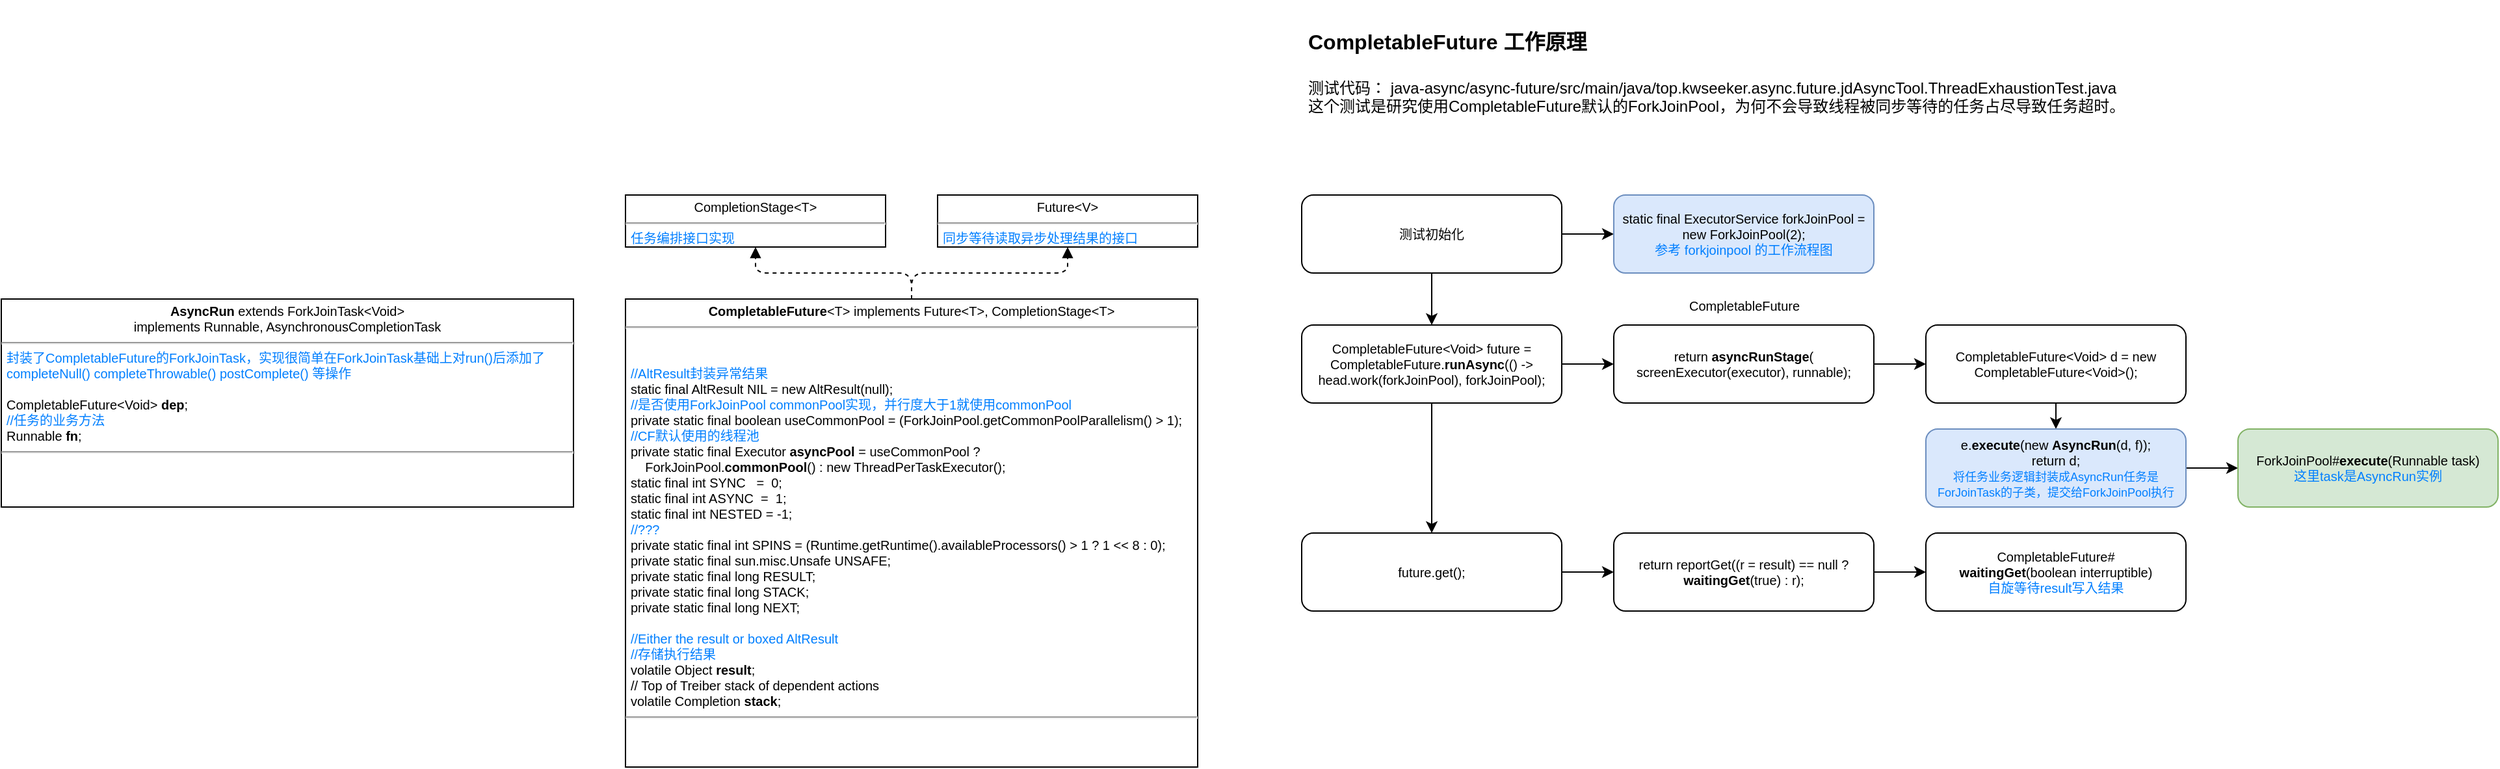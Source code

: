 <mxfile version="21.6.5" type="device">
  <diagram name="第 1 页" id="1pW2kvjGfipRLgd_ogxb">
    <mxGraphModel dx="-2113" dy="733" grid="1" gridSize="10" guides="1" tooltips="1" connect="1" arrows="1" fold="1" page="1" pageScale="1" pageWidth="827" pageHeight="1169" math="0" shadow="0">
      <root>
        <mxCell id="0" />
        <mxCell id="1" parent="0" />
        <mxCell id="Jc6cqmUtGkEXaGz-iM8d-1" value="&lt;h1&gt;&lt;font style=&quot;font-size: 16px;&quot;&gt;CompletableFuture 工作原理&lt;/font&gt;&lt;/h1&gt;&lt;div style=&quot;&quot;&gt;&lt;font style=&quot;font-size: 12px;&quot;&gt;测试代码： java-async/async-future/src/main/java/top.kwseeker.async.future.jdAsyncTool.ThreadExhaustionTest.java&lt;br&gt;这个测试是研究使用CompletableFuture默认的ForkJoinPool，为何不会导致线程被同步等待的任务占尽导致任务超时。&lt;/font&gt;&lt;/div&gt;&lt;div style=&quot;&quot;&gt;&lt;font style=&quot;font-size: 12px;&quot;&gt;&lt;br&gt;&lt;/font&gt;&lt;/div&gt;" style="text;html=1;strokeColor=none;fillColor=none;spacing=5;spacingTop=-20;whiteSpace=wrap;overflow=hidden;rounded=0;verticalAlign=top;" vertex="1" parent="1">
          <mxGeometry x="5000" y="20" width="760" height="100" as="geometry" />
        </mxCell>
        <mxCell id="Jc6cqmUtGkEXaGz-iM8d-4" value="" style="edgeStyle=orthogonalEdgeStyle;rounded=1;orthogonalLoop=1;jettySize=auto;html=1;fontSize=10;" edge="1" parent="1" source="Jc6cqmUtGkEXaGz-iM8d-2" target="Jc6cqmUtGkEXaGz-iM8d-3">
          <mxGeometry relative="1" as="geometry" />
        </mxCell>
        <mxCell id="Jc6cqmUtGkEXaGz-iM8d-6" value="" style="edgeStyle=orthogonalEdgeStyle;rounded=1;orthogonalLoop=1;jettySize=auto;html=1;fontSize=10;" edge="1" parent="1" source="Jc6cqmUtGkEXaGz-iM8d-2" target="Jc6cqmUtGkEXaGz-iM8d-5">
          <mxGeometry relative="1" as="geometry" />
        </mxCell>
        <mxCell id="Jc6cqmUtGkEXaGz-iM8d-2" value="CompletableFuture&amp;lt;Void&amp;gt; future = CompletableFuture.&lt;b style=&quot;font-size: 10px;&quot;&gt;runAsync&lt;/b&gt;(() -&amp;gt; head.work(forkJoinPool), forkJoinPool);" style="rounded=1;whiteSpace=wrap;html=1;fontSize=10;" vertex="1" parent="1">
          <mxGeometry x="5000" y="260" width="200" height="60" as="geometry" />
        </mxCell>
        <mxCell id="Jc6cqmUtGkEXaGz-iM8d-9" value="" style="edgeStyle=orthogonalEdgeStyle;rounded=1;orthogonalLoop=1;jettySize=auto;html=1;fontSize=10;" edge="1" parent="1" source="Jc6cqmUtGkEXaGz-iM8d-3" target="Jc6cqmUtGkEXaGz-iM8d-8">
          <mxGeometry relative="1" as="geometry" />
        </mxCell>
        <mxCell id="Jc6cqmUtGkEXaGz-iM8d-3" value="return &lt;b&gt;asyncRunStage&lt;/b&gt;(&lt;br&gt;screenExecutor(executor), runnable);" style="rounded=1;whiteSpace=wrap;html=1;fontSize=10;" vertex="1" parent="1">
          <mxGeometry x="5240" y="260" width="200" height="60" as="geometry" />
        </mxCell>
        <mxCell id="Jc6cqmUtGkEXaGz-iM8d-35" value="" style="edgeStyle=orthogonalEdgeStyle;rounded=0;orthogonalLoop=1;jettySize=auto;html=1;" edge="1" parent="1" source="Jc6cqmUtGkEXaGz-iM8d-5" target="Jc6cqmUtGkEXaGz-iM8d-34">
          <mxGeometry relative="1" as="geometry" />
        </mxCell>
        <mxCell id="Jc6cqmUtGkEXaGz-iM8d-5" value="future.get();" style="rounded=1;whiteSpace=wrap;html=1;fontSize=10;" vertex="1" parent="1">
          <mxGeometry x="5000" y="420" width="200" height="60" as="geometry" />
        </mxCell>
        <mxCell id="Jc6cqmUtGkEXaGz-iM8d-7" value="CompletableFuture" style="text;html=1;align=center;verticalAlign=middle;resizable=0;points=[];autosize=1;strokeColor=none;fillColor=none;fontSize=10;" vertex="1" parent="1">
          <mxGeometry x="5285" y="230" width="110" height="30" as="geometry" />
        </mxCell>
        <mxCell id="Jc6cqmUtGkEXaGz-iM8d-11" value="" style="edgeStyle=orthogonalEdgeStyle;rounded=1;orthogonalLoop=1;jettySize=auto;html=1;fontSize=10;" edge="1" parent="1" source="Jc6cqmUtGkEXaGz-iM8d-8" target="Jc6cqmUtGkEXaGz-iM8d-10">
          <mxGeometry relative="1" as="geometry" />
        </mxCell>
        <mxCell id="Jc6cqmUtGkEXaGz-iM8d-8" value="CompletableFuture&amp;lt;Void&amp;gt; d = new CompletableFuture&amp;lt;Void&amp;gt;();" style="rounded=1;whiteSpace=wrap;html=1;fontSize=10;" vertex="1" parent="1">
          <mxGeometry x="5480" y="260" width="200" height="60" as="geometry" />
        </mxCell>
        <mxCell id="Jc6cqmUtGkEXaGz-iM8d-33" value="" style="edgeStyle=orthogonalEdgeStyle;rounded=0;orthogonalLoop=1;jettySize=auto;html=1;" edge="1" parent="1" source="Jc6cqmUtGkEXaGz-iM8d-10" target="Jc6cqmUtGkEXaGz-iM8d-32">
          <mxGeometry relative="1" as="geometry" />
        </mxCell>
        <mxCell id="Jc6cqmUtGkEXaGz-iM8d-10" value="e.&lt;b&gt;execute&lt;/b&gt;(new &lt;b&gt;AsyncRun&lt;/b&gt;(d, f));&lt;br style=&quot;font-size: 10px;&quot;&gt;return d;&lt;br&gt;&lt;font style=&quot;font-size: 9px;&quot; color=&quot;#007fff&quot;&gt;将任务业务逻辑封装成AsyncRun任务是ForJoinTask的子类，提交给ForkJoinPool执行&lt;/font&gt;" style="rounded=1;whiteSpace=wrap;html=1;fontSize=10;fillColor=#dae8fc;strokeColor=#6c8ebf;" vertex="1" parent="1">
          <mxGeometry x="5480" y="340" width="200" height="60" as="geometry" />
        </mxCell>
        <mxCell id="Jc6cqmUtGkEXaGz-iM8d-19" style="edgeStyle=orthogonalEdgeStyle;rounded=1;orthogonalLoop=1;jettySize=auto;html=1;exitX=0.5;exitY=0;exitDx=0;exitDy=0;entryX=0.5;entryY=1;entryDx=0;entryDy=0;dashed=1;endArrow=block;endFill=1;" edge="1" parent="1" source="Jc6cqmUtGkEXaGz-iM8d-12" target="Jc6cqmUtGkEXaGz-iM8d-17">
          <mxGeometry relative="1" as="geometry" />
        </mxCell>
        <mxCell id="Jc6cqmUtGkEXaGz-iM8d-20" style="edgeStyle=orthogonalEdgeStyle;rounded=1;orthogonalLoop=1;jettySize=auto;html=1;exitX=0.5;exitY=0;exitDx=0;exitDy=0;entryX=0.5;entryY=1;entryDx=0;entryDy=0;dashed=1;endArrow=block;endFill=1;" edge="1" parent="1" source="Jc6cqmUtGkEXaGz-iM8d-12" target="Jc6cqmUtGkEXaGz-iM8d-18">
          <mxGeometry relative="1" as="geometry" />
        </mxCell>
        <mxCell id="Jc6cqmUtGkEXaGz-iM8d-12" value="&lt;p style=&quot;margin: 4px 0px 0px; text-align: center; font-size: 10px;&quot;&gt;&lt;span style=&quot;background-color: initial; font-size: 10px;&quot;&gt;&lt;b&gt;CompletableFuture&lt;/b&gt;&amp;lt;T&amp;gt; implements Future&amp;lt;T&amp;gt;, CompletionStage&amp;lt;T&amp;gt;&lt;/span&gt;&lt;br style=&quot;font-size: 10px;&quot;&gt;&lt;/p&gt;&lt;hr style=&quot;font-size: 10px;&quot;&gt;&lt;p style=&quot;margin: 0px 0px 0px 4px;&quot;&gt;&lt;font color=&quot;#007fff&quot;&gt;&lt;br&gt;&lt;/font&gt;&lt;/p&gt;&lt;p style=&quot;margin: 0px 0px 0px 4px;&quot;&gt;&lt;font color=&quot;#007fff&quot;&gt;&lt;br&gt;&lt;/font&gt;&lt;/p&gt;&lt;p style=&quot;margin: 0px 0px 0px 4px;&quot;&gt;&lt;font color=&quot;#007fff&quot;&gt;//AltResult封装异常结果&lt;/font&gt;&lt;/p&gt;&lt;p style=&quot;margin: 0px 0px 0px 4px;&quot;&gt;static final AltResult NIL = new AltResult(null);&lt;/p&gt;&lt;p style=&quot;margin: 0px 0px 0px 4px;&quot;&gt;&lt;font color=&quot;#007fff&quot;&gt;//是否使用ForkJoinPool commonPool实现，并行度大于1就使用commonPool&lt;/font&gt;&lt;/p&gt;&lt;p style=&quot;margin: 0px 0px 0px 4px;&quot;&gt;private static final boolean useCommonPool = (ForkJoinPool.getCommonPoolParallelism() &amp;gt; 1);&lt;/p&gt;&lt;p style=&quot;margin: 0px 0px 0px 4px;&quot;&gt;&lt;font color=&quot;#007fff&quot;&gt;//CF默认使用的线程池&lt;/font&gt;&lt;/p&gt;&lt;p style=&quot;margin: 0px 0px 0px 4px;&quot;&gt;private static final Executor &lt;b&gt;asyncPool&lt;/b&gt; = useCommonPool ?&amp;nbsp;&lt;/p&gt;&lt;p style=&quot;margin: 0px 0px 0px 4px;&quot;&gt;&amp;nbsp; &amp;nbsp; ForkJoinPool.&lt;b&gt;commonPool&lt;/b&gt;() : new ThreadPerTaskExecutor();&lt;/p&gt;&lt;p style=&quot;margin: 0px 0px 0px 4px;&quot;&gt;static final int SYNC&amp;nbsp; &amp;nbsp;=&amp;nbsp; 0;&lt;/p&gt;&lt;p style=&quot;margin: 0px 0px 0px 4px;&quot;&gt;static final int ASYNC&amp;nbsp; =&amp;nbsp; 1;&lt;/p&gt;&lt;p style=&quot;margin: 0px 0px 0px 4px;&quot;&gt;static final int NESTED = -1;&lt;/p&gt;&lt;p style=&quot;margin: 0px 0px 0px 4px;&quot;&gt;&lt;font color=&quot;#007fff&quot;&gt;//???&lt;/font&gt;&lt;/p&gt;&lt;p style=&quot;margin: 0px 0px 0px 4px;&quot;&gt;private static final int SPINS = (Runtime.getRuntime().availableProcessors() &amp;gt; 1 ? 1 &amp;lt;&amp;lt; 8 : 0);&lt;/p&gt;&lt;p style=&quot;margin: 0px 0px 0px 4px;&quot;&gt;private static final sun.misc.Unsafe UNSAFE;&lt;/p&gt;&lt;p style=&quot;margin: 0px 0px 0px 4px;&quot;&gt;private static final long RESULT;&lt;/p&gt;&lt;p style=&quot;margin: 0px 0px 0px 4px;&quot;&gt;private static final long STACK;&lt;/p&gt;&lt;p style=&quot;margin: 0px 0px 0px 4px;&quot;&gt;private static final long NEXT;&lt;/p&gt;&lt;p style=&quot;margin: 0px 0px 0px 4px;&quot;&gt;&lt;br&gt;&lt;/p&gt;&lt;p style=&quot;margin: 0px 0px 0px 4px;&quot;&gt;&lt;font color=&quot;#007fff&quot;&gt;//Either the result or boxed AltResult&lt;/font&gt;&lt;/p&gt;&lt;p style=&quot;margin: 0px 0px 0px 4px;&quot;&gt;&lt;font color=&quot;#007fff&quot;&gt;//存储执行结果&lt;/font&gt;&lt;/p&gt;&lt;p style=&quot;margin: 0px 0px 0px 4px;&quot;&gt;volatile Object &lt;b&gt;result&lt;/b&gt;;&lt;/p&gt;&lt;p style=&quot;margin: 0px 0px 0px 4px;&quot;&gt;// Top of Treiber stack of dependent actions&lt;/p&gt;&lt;p style=&quot;margin: 0px 0px 0px 4px;&quot;&gt;volatile Completion &lt;b&gt;stack&lt;/b&gt;;&lt;/p&gt;&lt;hr style=&quot;font-size: 10px;&quot;&gt;&lt;p style=&quot;margin: 0px 0px 0px 4px; font-size: 10px;&quot;&gt;&lt;br&gt;&lt;/p&gt;" style="verticalAlign=top;align=left;overflow=fill;fontSize=10;fontFamily=Helvetica;html=1;whiteSpace=wrap;" vertex="1" parent="1">
          <mxGeometry x="4480" y="240" width="440" height="360" as="geometry" />
        </mxCell>
        <mxCell id="Jc6cqmUtGkEXaGz-iM8d-17" value="&lt;p style=&quot;margin: 4px 0px 0px; text-align: center;&quot;&gt;Future&amp;lt;V&amp;gt;&lt;br style=&quot;font-size: 10px;&quot;&gt;&lt;/p&gt;&lt;hr style=&quot;font-size: 10px;&quot;&gt;&lt;p style=&quot;margin: 0px 0px 0px 4px;&quot;&gt;&lt;font color=&quot;#007fff&quot;&gt;同步等待读取异步处理结果的接口&lt;/font&gt;&lt;/p&gt;" style="verticalAlign=top;align=left;overflow=fill;fontSize=10;fontFamily=Helvetica;html=1;whiteSpace=wrap;" vertex="1" parent="1">
          <mxGeometry x="4720" y="160" width="200" height="40" as="geometry" />
        </mxCell>
        <mxCell id="Jc6cqmUtGkEXaGz-iM8d-18" value="&lt;p style=&quot;margin: 4px 0px 0px; text-align: center;&quot;&gt;CompletionStage&amp;lt;T&amp;gt;&lt;br style=&quot;font-size: 10px;&quot;&gt;&lt;/p&gt;&lt;hr style=&quot;font-size: 10px;&quot;&gt;&lt;p style=&quot;margin: 0px 0px 0px 4px;&quot;&gt;&lt;font color=&quot;#007fff&quot;&gt;任务编排接口实现&lt;/font&gt;&lt;/p&gt;" style="verticalAlign=top;align=left;overflow=fill;fontSize=10;fontFamily=Helvetica;html=1;whiteSpace=wrap;" vertex="1" parent="1">
          <mxGeometry x="4480" y="160" width="200" height="40" as="geometry" />
        </mxCell>
        <mxCell id="Jc6cqmUtGkEXaGz-iM8d-27" value="" style="edgeStyle=orthogonalEdgeStyle;rounded=0;orthogonalLoop=1;jettySize=auto;html=1;" edge="1" parent="1" source="Jc6cqmUtGkEXaGz-iM8d-25" target="Jc6cqmUtGkEXaGz-iM8d-26">
          <mxGeometry relative="1" as="geometry" />
        </mxCell>
        <mxCell id="Jc6cqmUtGkEXaGz-iM8d-28" style="edgeStyle=orthogonalEdgeStyle;rounded=0;orthogonalLoop=1;jettySize=auto;html=1;exitX=0.5;exitY=1;exitDx=0;exitDy=0;" edge="1" parent="1" source="Jc6cqmUtGkEXaGz-iM8d-25" target="Jc6cqmUtGkEXaGz-iM8d-2">
          <mxGeometry relative="1" as="geometry">
            <mxPoint x="5100" y="260" as="targetPoint" />
          </mxGeometry>
        </mxCell>
        <mxCell id="Jc6cqmUtGkEXaGz-iM8d-25" value="测试初始化" style="rounded=1;whiteSpace=wrap;html=1;fontSize=10;" vertex="1" parent="1">
          <mxGeometry x="5000" y="160" width="200" height="60" as="geometry" />
        </mxCell>
        <mxCell id="Jc6cqmUtGkEXaGz-iM8d-26" value="static final ExecutorService forkJoinPool = new ForkJoinPool(2);&lt;br&gt;&lt;font color=&quot;#007fff&quot;&gt;参考 forkjoinpool 的工作流程图&lt;/font&gt;" style="rounded=1;whiteSpace=wrap;html=1;fontSize=10;fillColor=#dae8fc;strokeColor=#6c8ebf;" vertex="1" parent="1">
          <mxGeometry x="5240" y="160" width="200" height="60" as="geometry" />
        </mxCell>
        <mxCell id="Jc6cqmUtGkEXaGz-iM8d-31" value="&lt;p style=&quot;margin: 4px 0px 0px; text-align: center;&quot;&gt;&lt;b&gt;AsyncRun&lt;/b&gt;&amp;nbsp;extends ForkJoinTask&amp;lt;Void&amp;gt;&lt;br&gt;implements Runnable, AsynchronousCompletionTask&lt;br style=&quot;font-size: 10px;&quot;&gt;&lt;/p&gt;&lt;hr style=&quot;font-size: 10px;&quot;&gt;&lt;p style=&quot;margin: 0px 0px 0px 4px;&quot;&gt;&lt;span style=&quot;background-color: initial;&quot;&gt;&lt;font color=&quot;#007fff&quot;&gt;封装了CompletableFuture的ForkJoinTask，实现很简单在ForkJoinTask基础上对run()后添加了completeNull() completeThrowable() postComplete() 等操作&lt;/font&gt;&lt;/span&gt;&lt;/p&gt;&lt;p style=&quot;margin: 0px 0px 0px 4px;&quot;&gt;&lt;span style=&quot;background-color: initial;&quot;&gt;&lt;font color=&quot;#007fff&quot;&gt;&lt;br&gt;&lt;/font&gt;&lt;/span&gt;&lt;/p&gt;&lt;p style=&quot;margin: 0px 0px 0px 4px;&quot;&gt;&lt;span style=&quot;background-color: initial;&quot;&gt;CompletableFuture&amp;lt;Void&amp;gt; &lt;b&gt;dep&lt;/b&gt;;&amp;nbsp;&lt;/span&gt;&lt;br&gt;&lt;/p&gt;&lt;p style=&quot;margin: 0px 0px 0px 4px;&quot;&gt;&lt;font color=&quot;#007fff&quot;&gt;//任务的业务方法&lt;/font&gt;&lt;/p&gt;&lt;p style=&quot;margin: 0px 0px 0px 4px;&quot;&gt;Runnable &lt;b&gt;fn&lt;/b&gt;;&lt;br&gt;&lt;/p&gt;&lt;hr style=&quot;font-size: 10px;&quot;&gt;&lt;p style=&quot;margin: 0px 0px 0px 4px; font-size: 10px;&quot;&gt;&lt;br&gt;&lt;/p&gt;" style="verticalAlign=top;align=left;overflow=fill;fontSize=10;fontFamily=Helvetica;html=1;whiteSpace=wrap;" vertex="1" parent="1">
          <mxGeometry x="4000" y="240" width="440" height="160" as="geometry" />
        </mxCell>
        <mxCell id="Jc6cqmUtGkEXaGz-iM8d-32" value="ForkJoinPool#&lt;b&gt;execute&lt;/b&gt;(Runnable task)&lt;br&gt;&lt;font color=&quot;#007fff&quot;&gt;这里task是AsyncRun实例&lt;/font&gt;" style="rounded=1;whiteSpace=wrap;html=1;fontSize=10;fillColor=#d5e8d4;strokeColor=#82b366;" vertex="1" parent="1">
          <mxGeometry x="5720" y="340" width="200" height="60" as="geometry" />
        </mxCell>
        <mxCell id="Jc6cqmUtGkEXaGz-iM8d-37" value="" style="edgeStyle=orthogonalEdgeStyle;rounded=0;orthogonalLoop=1;jettySize=auto;html=1;" edge="1" parent="1" source="Jc6cqmUtGkEXaGz-iM8d-34" target="Jc6cqmUtGkEXaGz-iM8d-36">
          <mxGeometry relative="1" as="geometry" />
        </mxCell>
        <mxCell id="Jc6cqmUtGkEXaGz-iM8d-34" value="return reportGet((r = result) == null ? &lt;b&gt;waitingGet&lt;/b&gt;(true) : r);" style="rounded=1;whiteSpace=wrap;html=1;fontSize=10;" vertex="1" parent="1">
          <mxGeometry x="5240" y="420" width="200" height="60" as="geometry" />
        </mxCell>
        <mxCell id="Jc6cqmUtGkEXaGz-iM8d-36" value="CompletableFuture#&lt;br&gt;&lt;b&gt;waitingGet&lt;/b&gt;(boolean interruptible)&lt;br&gt;&lt;font color=&quot;#007fff&quot;&gt;自旋等待result写入结果&lt;/font&gt;" style="rounded=1;whiteSpace=wrap;html=1;fontSize=10;" vertex="1" parent="1">
          <mxGeometry x="5480" y="420" width="200" height="60" as="geometry" />
        </mxCell>
      </root>
    </mxGraphModel>
  </diagram>
</mxfile>
